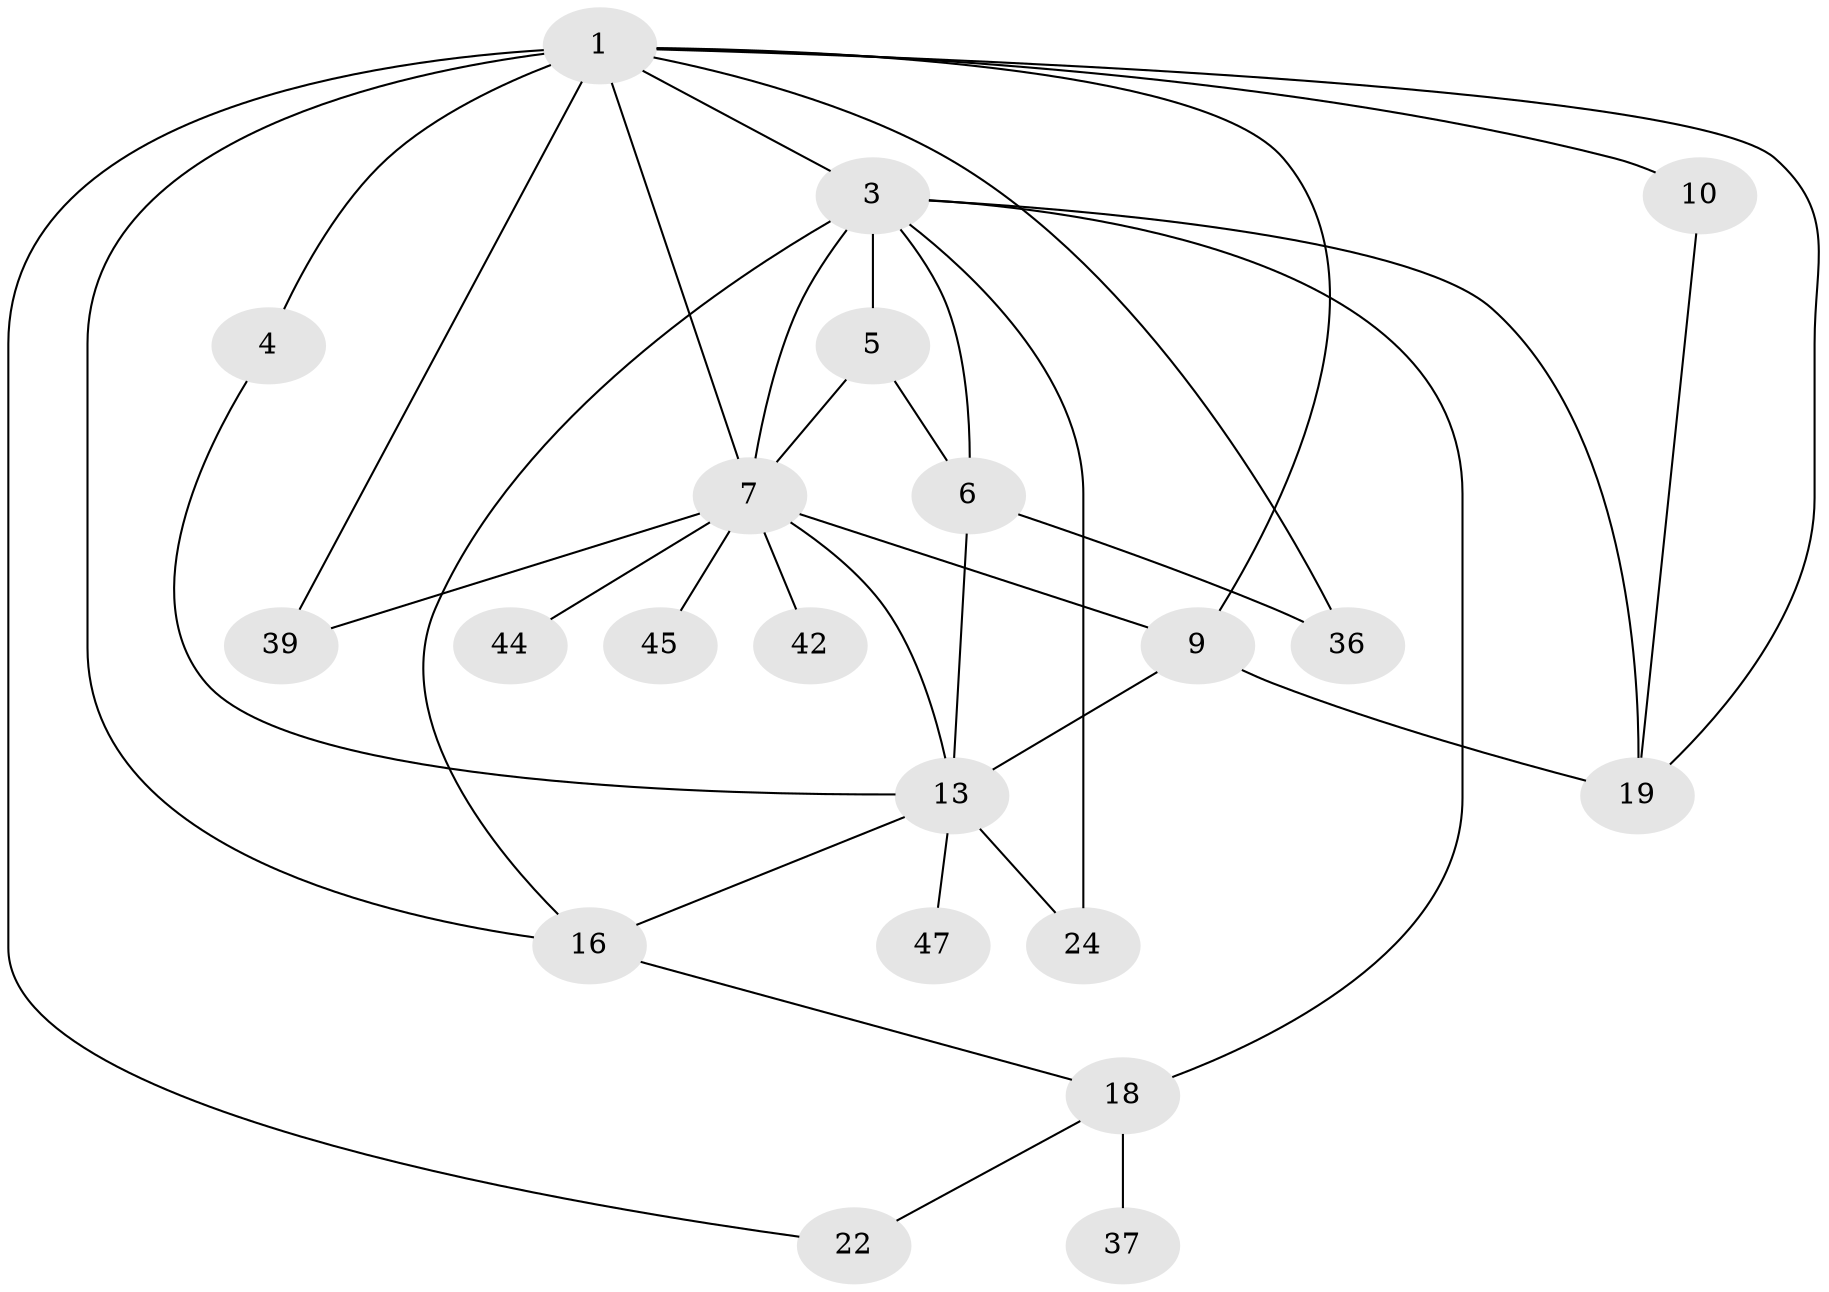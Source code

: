 // original degree distribution, {7: 0.03773584905660377, 5: 0.07547169811320754, 6: 0.05660377358490566, 2: 0.3018867924528302, 4: 0.18867924528301888, 3: 0.1509433962264151, 1: 0.18867924528301888}
// Generated by graph-tools (version 1.1) at 2025/16/03/04/25 18:16:55]
// undirected, 21 vertices, 37 edges
graph export_dot {
graph [start="1"]
  node [color=gray90,style=filled];
  1 [super="+2"];
  3 [super="+12"];
  4;
  5 [super="+29+35+53"];
  6 [super="+27+25"];
  7 [super="+14+8+17+43"];
  9 [super="+51+26+21"];
  10;
  13 [super="+15"];
  16 [super="+41"];
  18 [super="+31"];
  19 [super="+52+38+28"];
  22 [super="+48"];
  24;
  36 [super="+50"];
  37;
  39;
  42;
  44;
  45;
  47;
  1 -- 3;
  1 -- 4;
  1 -- 7 [weight=3];
  1 -- 36;
  1 -- 39;
  1 -- 9;
  1 -- 10;
  1 -- 16;
  1 -- 19;
  1 -- 22;
  3 -- 5 [weight=2];
  3 -- 6;
  3 -- 18 [weight=2];
  3 -- 16;
  3 -- 19;
  3 -- 7 [weight=2];
  3 -- 24;
  4 -- 13;
  5 -- 7;
  5 -- 6;
  6 -- 13 [weight=2];
  6 -- 36;
  7 -- 9 [weight=2];
  7 -- 39 [weight=2];
  7 -- 44;
  7 -- 45;
  7 -- 42;
  7 -- 13;
  9 -- 13;
  9 -- 19;
  10 -- 19;
  13 -- 47;
  13 -- 16;
  13 -- 24;
  16 -- 18;
  18 -- 22;
  18 -- 37;
}
